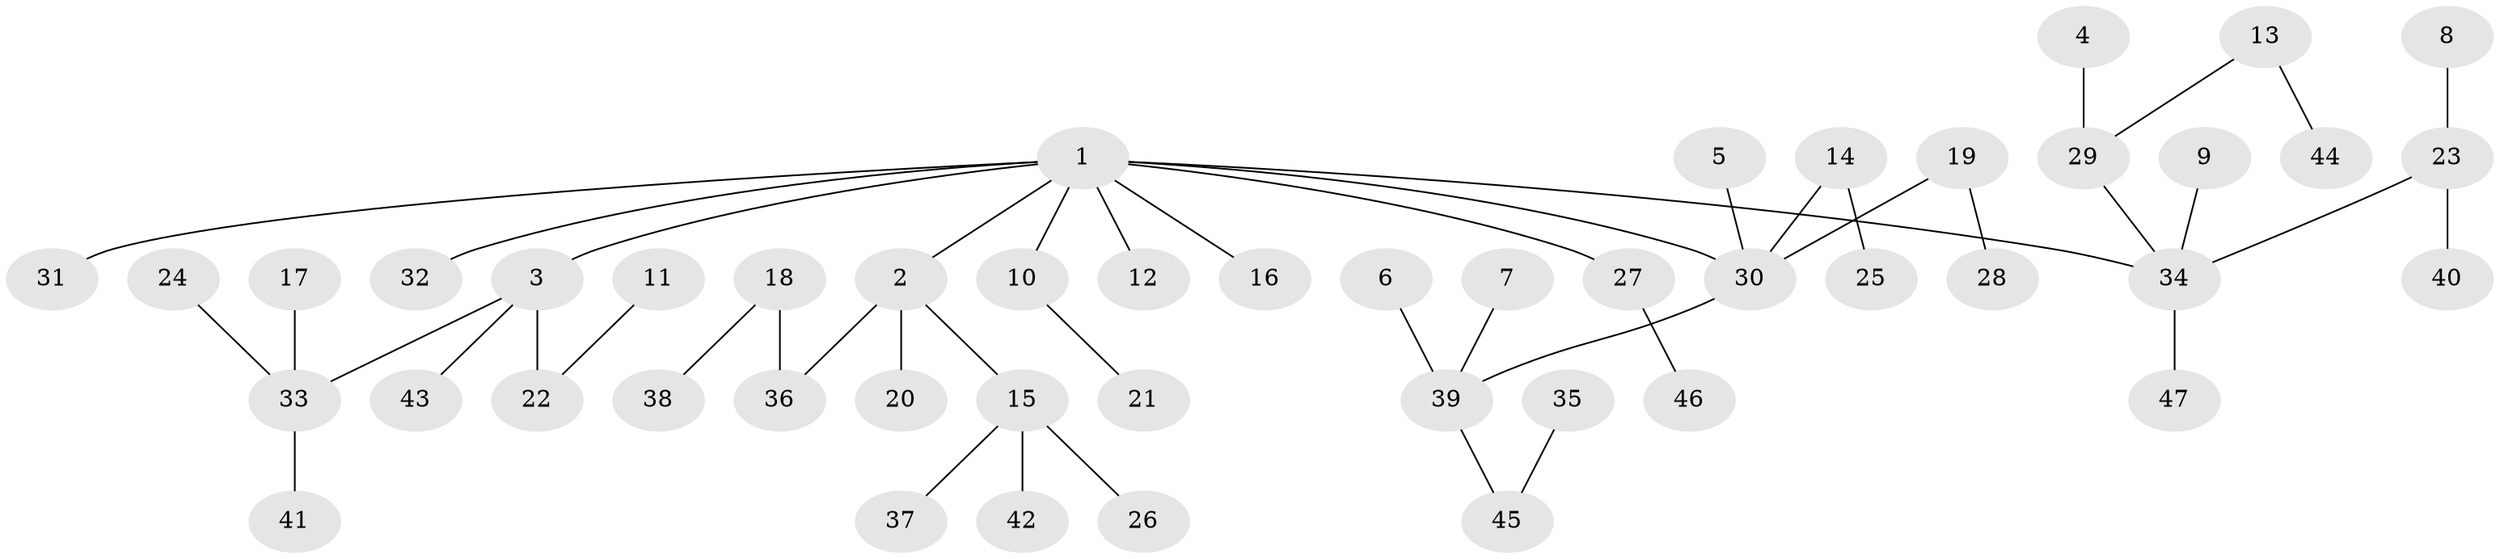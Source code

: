 // original degree distribution, {8: 0.010752688172043012, 3: 0.1827956989247312, 4: 0.06451612903225806, 2: 0.25806451612903225, 5: 0.021505376344086023, 1: 0.46236559139784944}
// Generated by graph-tools (version 1.1) at 2025/26/03/09/25 03:26:27]
// undirected, 47 vertices, 46 edges
graph export_dot {
graph [start="1"]
  node [color=gray90,style=filled];
  1;
  2;
  3;
  4;
  5;
  6;
  7;
  8;
  9;
  10;
  11;
  12;
  13;
  14;
  15;
  16;
  17;
  18;
  19;
  20;
  21;
  22;
  23;
  24;
  25;
  26;
  27;
  28;
  29;
  30;
  31;
  32;
  33;
  34;
  35;
  36;
  37;
  38;
  39;
  40;
  41;
  42;
  43;
  44;
  45;
  46;
  47;
  1 -- 2 [weight=1.0];
  1 -- 3 [weight=1.0];
  1 -- 10 [weight=1.0];
  1 -- 12 [weight=1.0];
  1 -- 16 [weight=1.0];
  1 -- 27 [weight=1.0];
  1 -- 30 [weight=1.0];
  1 -- 31 [weight=1.0];
  1 -- 32 [weight=1.0];
  1 -- 34 [weight=1.0];
  2 -- 15 [weight=1.0];
  2 -- 20 [weight=1.0];
  2 -- 36 [weight=1.0];
  3 -- 22 [weight=1.0];
  3 -- 33 [weight=1.0];
  3 -- 43 [weight=1.0];
  4 -- 29 [weight=1.0];
  5 -- 30 [weight=1.0];
  6 -- 39 [weight=1.0];
  7 -- 39 [weight=1.0];
  8 -- 23 [weight=1.0];
  9 -- 34 [weight=1.0];
  10 -- 21 [weight=1.0];
  11 -- 22 [weight=1.0];
  13 -- 29 [weight=1.0];
  13 -- 44 [weight=1.0];
  14 -- 25 [weight=1.0];
  14 -- 30 [weight=1.0];
  15 -- 26 [weight=1.0];
  15 -- 37 [weight=1.0];
  15 -- 42 [weight=1.0];
  17 -- 33 [weight=1.0];
  18 -- 36 [weight=1.0];
  18 -- 38 [weight=1.0];
  19 -- 28 [weight=1.0];
  19 -- 30 [weight=1.0];
  23 -- 34 [weight=1.0];
  23 -- 40 [weight=1.0];
  24 -- 33 [weight=1.0];
  27 -- 46 [weight=1.0];
  29 -- 34 [weight=1.0];
  30 -- 39 [weight=1.0];
  33 -- 41 [weight=1.0];
  34 -- 47 [weight=1.0];
  35 -- 45 [weight=1.0];
  39 -- 45 [weight=1.0];
}
